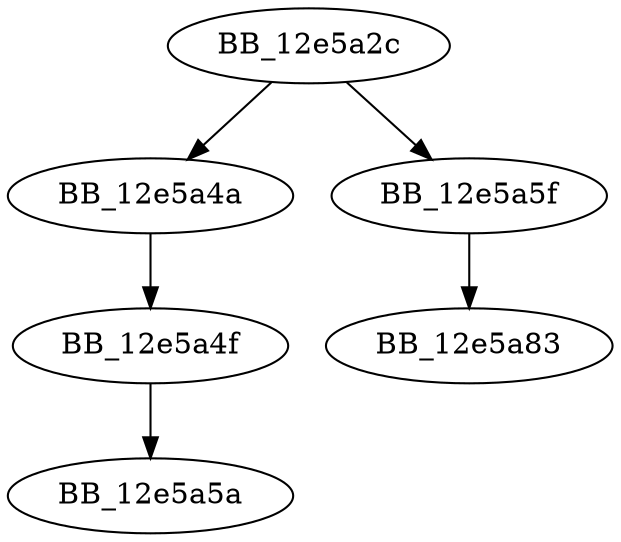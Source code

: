 DiGraph __vscprintf_helper{
BB_12e5a2c->BB_12e5a4a
BB_12e5a2c->BB_12e5a5f
BB_12e5a4a->BB_12e5a4f
BB_12e5a4f->BB_12e5a5a
BB_12e5a5f->BB_12e5a83
}
